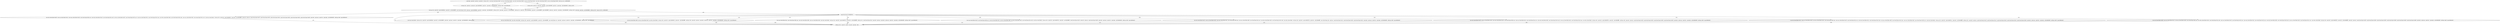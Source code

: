 digraph "func" {
"134531677" [label = "'push ebp', 'push edi', 'push esi', 'push ebx', 'sub esp, 0x2c', 'mov ebp, dword [esp+0x40]', 'mov eax, dword [esp+0x44]', 'mov edx, dword [esp+0x48]', 'mov ecx, dword [esp+0x4c]', 'mov ebx, dword [esp+0x50]', 'mov esi, dword [esp+0x54]', 'test eax, eax', 'je 0x804cb08', " ]
"134531848" [label = "'sub esp, 0xc', 'push ecx', 'push edx', 'push 0x804f59b', 'push 0x1', 'push ebp', 'call 0x8049260', 'add esp, 0x20', 'jmp 0x804ca9a', " ]
"134531716" [label = "'sub esp, 0x8', 'push ecx', 'push edx', 'push eax', 'push 0x804f58f', 'push 0x1', 'push ebp', 'call 0x8049260', 'add esp, 0x20', " ]
"134531738" [label = "'sub esp, 0x4', 'push 0x5', 'push 0x804f5a2', 'push 0x0', 'call 0x8048ff0', 'mov dword [esp], 0x7e6', 'push eax', 'push 0x804f8a0', 'push 0x1', 'push ebp', 'call 0x8049260', 'add esp, 0x18', 'push ebp', 'push 0xa', 'call 0x8048fe0', 'add esp, 0xc', 'push 0x5', 'push 0x804f644', 'push 0x0', 'call 0x8048ff0', 'push 0x804f6f0', 'push eax', 'push 0x1', 'push ebp', 'call 0x8049260', 'add esp, 0x18', 'push ebp', 'push 0xa', 'call 0x8048fe0', 'add esp, 0x10', 'cmp esi, 0x9', 'ja 0x804cd9f', " ]
"134532511" [label = "'mov edi, dword [ebx+0x20]', 'mov esi, dword [ebx+0x1c]', 'mov eax, dword [ebx+0x18]', 'mov dword [esp+0x8], eax', 'mov edx, dword [ebx+0x14]', 'mov dword [esp+0xc], edx', 'mov ecx, dword [ebx+0x10]', 'mov dword [esp+0x10], ecx', 'mov eax, dword [ebx+0xc]', 'mov dword [esp+0x14], eax', 'mov edx, dword [ebx+0x8]', 'mov dword [esp+0x18], edx', 'mov ecx, dword [ebx+0x4]', 'mov dword [esp+0x1c], ecx', 'mov ebx, dword [ebx]', 'sub esp, 0x4', 'push 0x5', 'push 0x804f810', 'push 0x0', 'call 0x8048ff0', 'push edi', 'push esi', 'push dword [esp+0x20]', 'push dword [esp+0x28]', 'push dword [esp+0x30]', 'push dword [esp+0x38]', 'push dword [esp+0x40]', 'push dword [esp+0x48]', 'push ebx', 'push eax', 'push 0x1', 'push ebp', 'call 0x8049260', 'add esp, 0x40', 'jmp 0x804cb42', " ]
"134531841" [label = "'jmp dword [esi*4+0x804f874]', " ]
"134531906" [label = "'add esp, 0x2c', 'pop ebx', 'pop esi', 'pop edi', 'pop ebp', 'retn', " ]
"134531874" [label = "'mov ebx, dword [ebx]', 'sub esp, 0x4', 'push 0x5', 'push 0x804f5a6', 'push 0x0', 'call 0x8048ff0', 'push ebx', 'push eax', 'push 0x1', 'push ebp', 'call 0x8049260', 'add esp, 0x20', " ]
"134531914" [label = "'mov esi, dword [ebx+0x4]', 'mov ebx, dword [ebx]', 'sub esp, 0x4', 'push 0x5', 'push 0x804f5b6', 'push 0x0', 'call 0x8048ff0', 'mov dword [esp], esi', 'push ebx', 'push eax', 'push 0x1', 'push ebp', 'call 0x8049260', 'add esp, 0x20', 'jmp 0x804cb42', " ]
"134531954" [label = "'mov edi, dword [ebx+0x8]', 'mov esi, dword [ebx+0x4]', 'mov ebx, dword [ebx]', 'sub esp, 0x4', 'push 0x5', 'push 0x804f5cd', 'push 0x0', 'call 0x8048ff0', 'add esp, 0x8', 'push edi', 'push esi', 'push ebx', 'push eax', 'push 0x1', 'push ebp', 'call 0x8049260', 'add esp, 0x20', 'jmp 0x804cb42', " ]
"134531999" [label = "'mov eax, dword [ebx+0xc]', 'mov dword [esp+0x8], eax', 'mov edi, dword [ebx+0x8]', 'mov esi, dword [ebx+0x4]', 'mov ebx, dword [ebx]', 'sub esp, 0x4', 'push 0x5', 'push 0x804f714', 'push 0x0', 'call 0x8048ff0', 'add esp, 0xc', 'push dword [esp+0xc]', 'push edi', 'push esi', 'push ebx', 'push eax', 'push 0x1', 'push ebp', 'call 0x8049260', 'add esp, 0x20', 'jmp 0x804cb42', " ]
"134532058" [label = "'mov eax, dword [ebx+0x10]', 'mov dword [esp+0x8], eax', 'mov edi, dword [ebx+0xc]', 'mov esi, dword [ebx+0x8]', 'mov edx, dword [ebx+0x4]', 'mov dword [esp+0xc], edx', 'mov ebx, dword [ebx]', 'sub esp, 0x4', 'push 0x5', 'push 0x804f734', 'push 0x0', 'call 0x8048ff0', 'push dword [esp+0x18]', 'push edi', 'push esi', 'push dword [esp+0x28]', 'push ebx', 'push eax', 'push 0x1', 'push ebp', 'call 0x8049260', 'add esp, 0x30', 'jmp 0x804cb42', " ]
"134532125" [label = "'mov edi, dword [ebx+0x14]', 'mov esi, dword [ebx+0x10]', 'mov eax, dword [ebx+0xc]', 'mov dword [esp+0x8], eax', 'mov ecx, dword [ebx+0x8]', 'mov dword [esp+0xc], ecx', 'mov edx, dword [ebx+0x4]', 'mov dword [esp+0x10], edx', 'mov ebx, dword [ebx]', 'sub esp, 0x4', 'push 0x5', 'push 0x804f758', 'push 0x0', 'call 0x8048ff0', 'mov dword [esp], edi', 'push esi', 'push dword [esp+0x1c]', 'push dword [esp+0x24]', 'push dword [esp+0x2c]', 'push ebx', 'push eax', 'push 0x1', 'push ebp', 'call 0x8049260', 'add esp, 0x30', 'jmp 0x804cb42', " ]
"134532205" [label = "'mov edi, dword [ebx+0x18]', 'mov esi, dword [ebx+0x14]', 'mov eax, dword [ebx+0x10]', 'mov dword [esp+0x8], eax', 'mov ecx, dword [ebx+0xc]', 'mov dword [esp+0xc], ecx', 'mov edx, dword [ebx+0x8]', 'mov dword [esp+0x10], edx', 'mov eax, dword [ebx+0x4]', 'mov dword [esp+0x14], eax', 'mov ebx, dword [ebx]', 'sub esp, 0x4', 'push 0x5', 'push 0x804f780', 'push 0x0', 'call 0x8048ff0', 'add esp, 0x8', 'push edi', 'push esi', 'push dword [esp+0x18]', 'push dword [esp+0x20]', 'push dword [esp+0x28]', 'push dword [esp+0x30]', 'push ebx', 'push eax', 'push 0x1', 'push ebp', 'call 0x8049260', 'add esp, 0x30', 'jmp 0x804cb42', " ]
"134532297" [label = "'mov edi, dword [ebx+0x1c]', 'mov esi, dword [ebx+0x18]', 'mov eax, dword [ebx+0x14]', 'mov dword [esp+0x8], eax', 'mov ecx, dword [ebx+0x10]', 'mov dword [esp+0xc], ecx', 'mov edx, dword [ebx+0xc]', 'mov dword [esp+0x10], edx', 'mov eax, dword [ebx+0x8]', 'mov dword [esp+0x14], eax', 'mov ecx, dword [ebx+0x4]', 'mov dword [esp+0x18], ecx', 'mov ebx, dword [ebx]', 'sub esp, 0x4', 'push 0x5', 'push 0x804f7ac', 'push 0x0', 'call 0x8048ff0', 'add esp, 0xc', 'push edi', 'push esi', 'push dword [esp+0x14]', 'push dword [esp+0x1c]', 'push dword [esp+0x24]', 'push dword [esp+0x2c]', 'push dword [esp+0x34]', 'push ebx', 'push eax', 'push 0x1', 'push ebp', 'call 0x8049260', 'add esp, 0x30', 'jmp 0x804cb42', " ]
"134532400" [label = "'mov edi, dword [ebx+0x20]', 'mov esi, dword [ebx+0x1c]', 'mov eax, dword [ebx+0x18]', 'mov dword [esp+0x8], eax', 'mov edx, dword [ebx+0x14]', 'mov dword [esp+0xc], edx', 'mov ecx, dword [ebx+0x10]', 'mov dword [esp+0x10], ecx', 'mov eax, dword [ebx+0xc]', 'mov dword [esp+0x14], eax', 'mov edx, dword [ebx+0x8]', 'mov dword [esp+0x18], edx', 'mov ecx, dword [ebx+0x4]', 'mov dword [esp+0x1c], ecx', 'mov ebx, dword [ebx]', 'sub esp, 0x4', 'push 0x5', 'push 0x804f7dc', 'push 0x0', 'call 0x8048ff0', 'push edi', 'push esi', 'push dword [esp+0x20]', 'push dword [esp+0x28]', 'push dword [esp+0x30]', 'push dword [esp+0x38]', 'push dword [esp+0x40]', 'push dword [esp+0x48]', 'push ebx', 'push eax', 'push 0x1', 'push ebp', 'call 0x8049260', 'add esp, 0x40', 'jmp 0x804cb42', " ]
"134531677" -> "134531848" [ label = "CFG" ]
"134531677" -> "134531716" [ label = "CFG" ]
"134531848" -> "134531738" [ label = "CFG" ]
"134531716" -> "134531738" [ label = "CFG" ]
"134531738" -> "134532511" [ label = "CFG" ]
"134531738" -> "134531841" [ label = "CFG" ]
"134532511" -> "134531906" [ label = "CFG" ]
"134531841" -> "134531874" [ label = "CFG" ]
"134531841" -> "134531906" [ label = "CFG" ]
"134531841" -> "134531914" [ label = "CFG" ]
"134531841" -> "134531954" [ label = "CFG" ]
"134531841" -> "134531999" [ label = "CFG" ]
"134531841" -> "134532058" [ label = "CFG" ]
"134531841" -> "134532125" [ label = "CFG" ]
"134531841" -> "134532205" [ label = "CFG" ]
"134531841" -> "134532297" [ label = "CFG" ]
"134531841" -> "134532400" [ label = "CFG" ]
"134531874" -> "134531906" [ label = "CFG" ]
"134531914" -> "134531906" [ label = "CFG" ]
"134531954" -> "134531906" [ label = "CFG" ]
"134531999" -> "134531906" [ label = "CFG" ]
"134532058" -> "134531906" [ label = "CFG" ]
"134532125" -> "134531906" [ label = "CFG" ]
"134532205" -> "134531906" [ label = "CFG" ]
"134532297" -> "134531906" [ label = "CFG" ]
"134532400" -> "134531906" [ label = "CFG" ]
}
